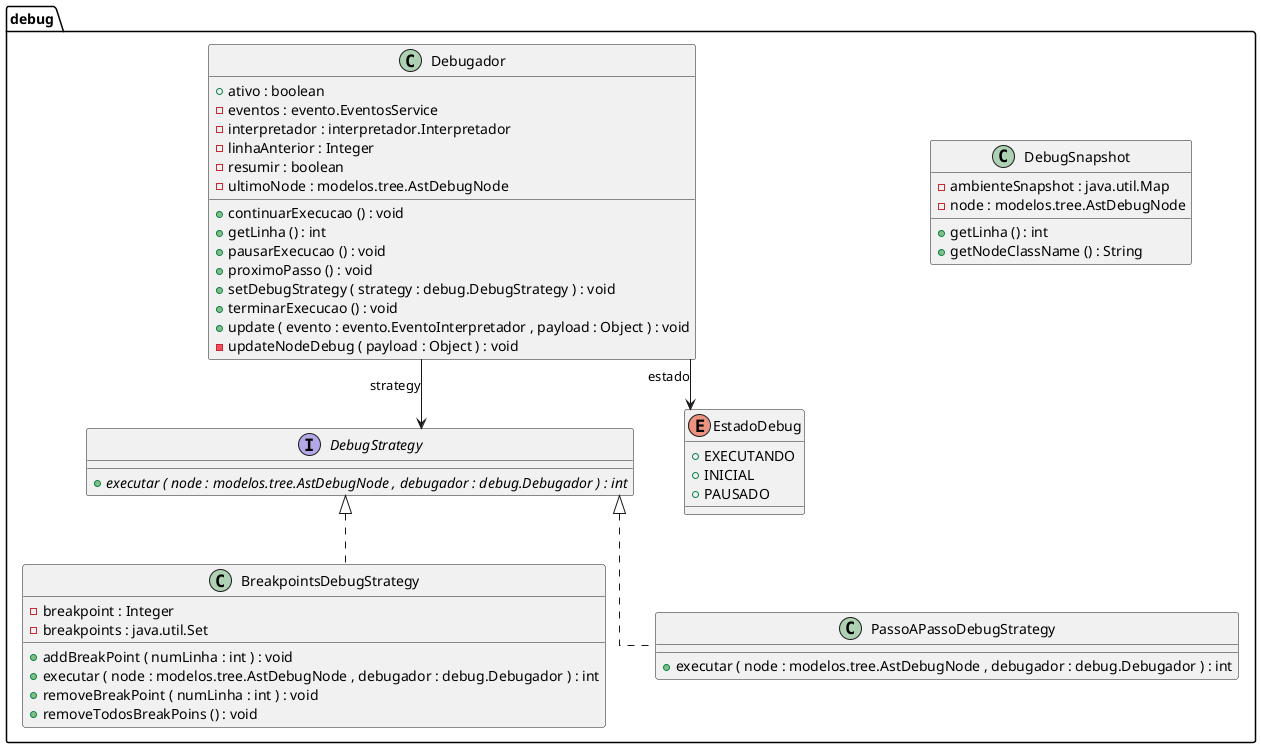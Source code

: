 @startuml

top to bottom direction
skinparam linetype ortho
skinparam ParticipantPadding 10
skinparam BoxPadding 10
skinparam Nodesep 50
skinparam Ranksep 50


class debug.BreakpointsDebugStrategy {
	{field} -breakpoint : Integer
	{field} -breakpoints : java.util.Set
	{method} +addBreakPoint ( numLinha : int ) : void
	{method} +executar ( node : modelos.tree.AstDebugNode , debugador : debug.Debugador ) : int
	{method} +removeBreakPoint ( numLinha : int ) : void
	{method} +removeTodosBreakPoins () : void
}


class debug.DebugSnapshot {
	{field} -ambienteSnapshot : java.util.Map
	{field} -node : modelos.tree.AstDebugNode
	{method} +getLinha () : int
	{method} +getNodeClassName () : String
}


interface debug.DebugStrategy {
	{method}  {abstract} +executar ( node : modelos.tree.AstDebugNode , debugador : debug.Debugador ) : int
}


class debug.Debugador { 
	{field} +ativo : boolean
	{field} -eventos : evento.EventosService
	{field} -interpretador : interpretador.Interpretador
	{field} -linhaAnterior : Integer
	{field} -resumir : boolean
	{field} -ultimoNode : modelos.tree.AstDebugNode 
	{method} +continuarExecucao () : void
	{method} +getLinha () : int
	{method} +pausarExecucao () : void
	{method} +proximoPasso () : void
	{method} +setDebugStrategy ( strategy : debug.DebugStrategy ) : void
	{method} +terminarExecucao () : void
	{method} +update ( evento : evento.EventoInterpretador , payload : Object ) : void
	{method} -updateNodeDebug ( payload : Object ) : void
}


enum debug.EstadoDebug {
	{field} +EXECUTANDO
	{field} +INICIAL
	{field} +PAUSADO
}


class debug.PassoAPassoDebugStrategy {
	{method} +executar ( node : modelos.tree.AstDebugNode , debugador : debug.Debugador ) : int
}



debug.Debugador -->  debug.DebugStrategy : strategy
debug.Debugador -->  debug.EstadoDebug : estado
debug.BreakpointsDebugStrategy .up.|>  debug.DebugStrategy
debug.PassoAPassoDebugStrategy .up.|>  debug.DebugStrategy


@enduml
